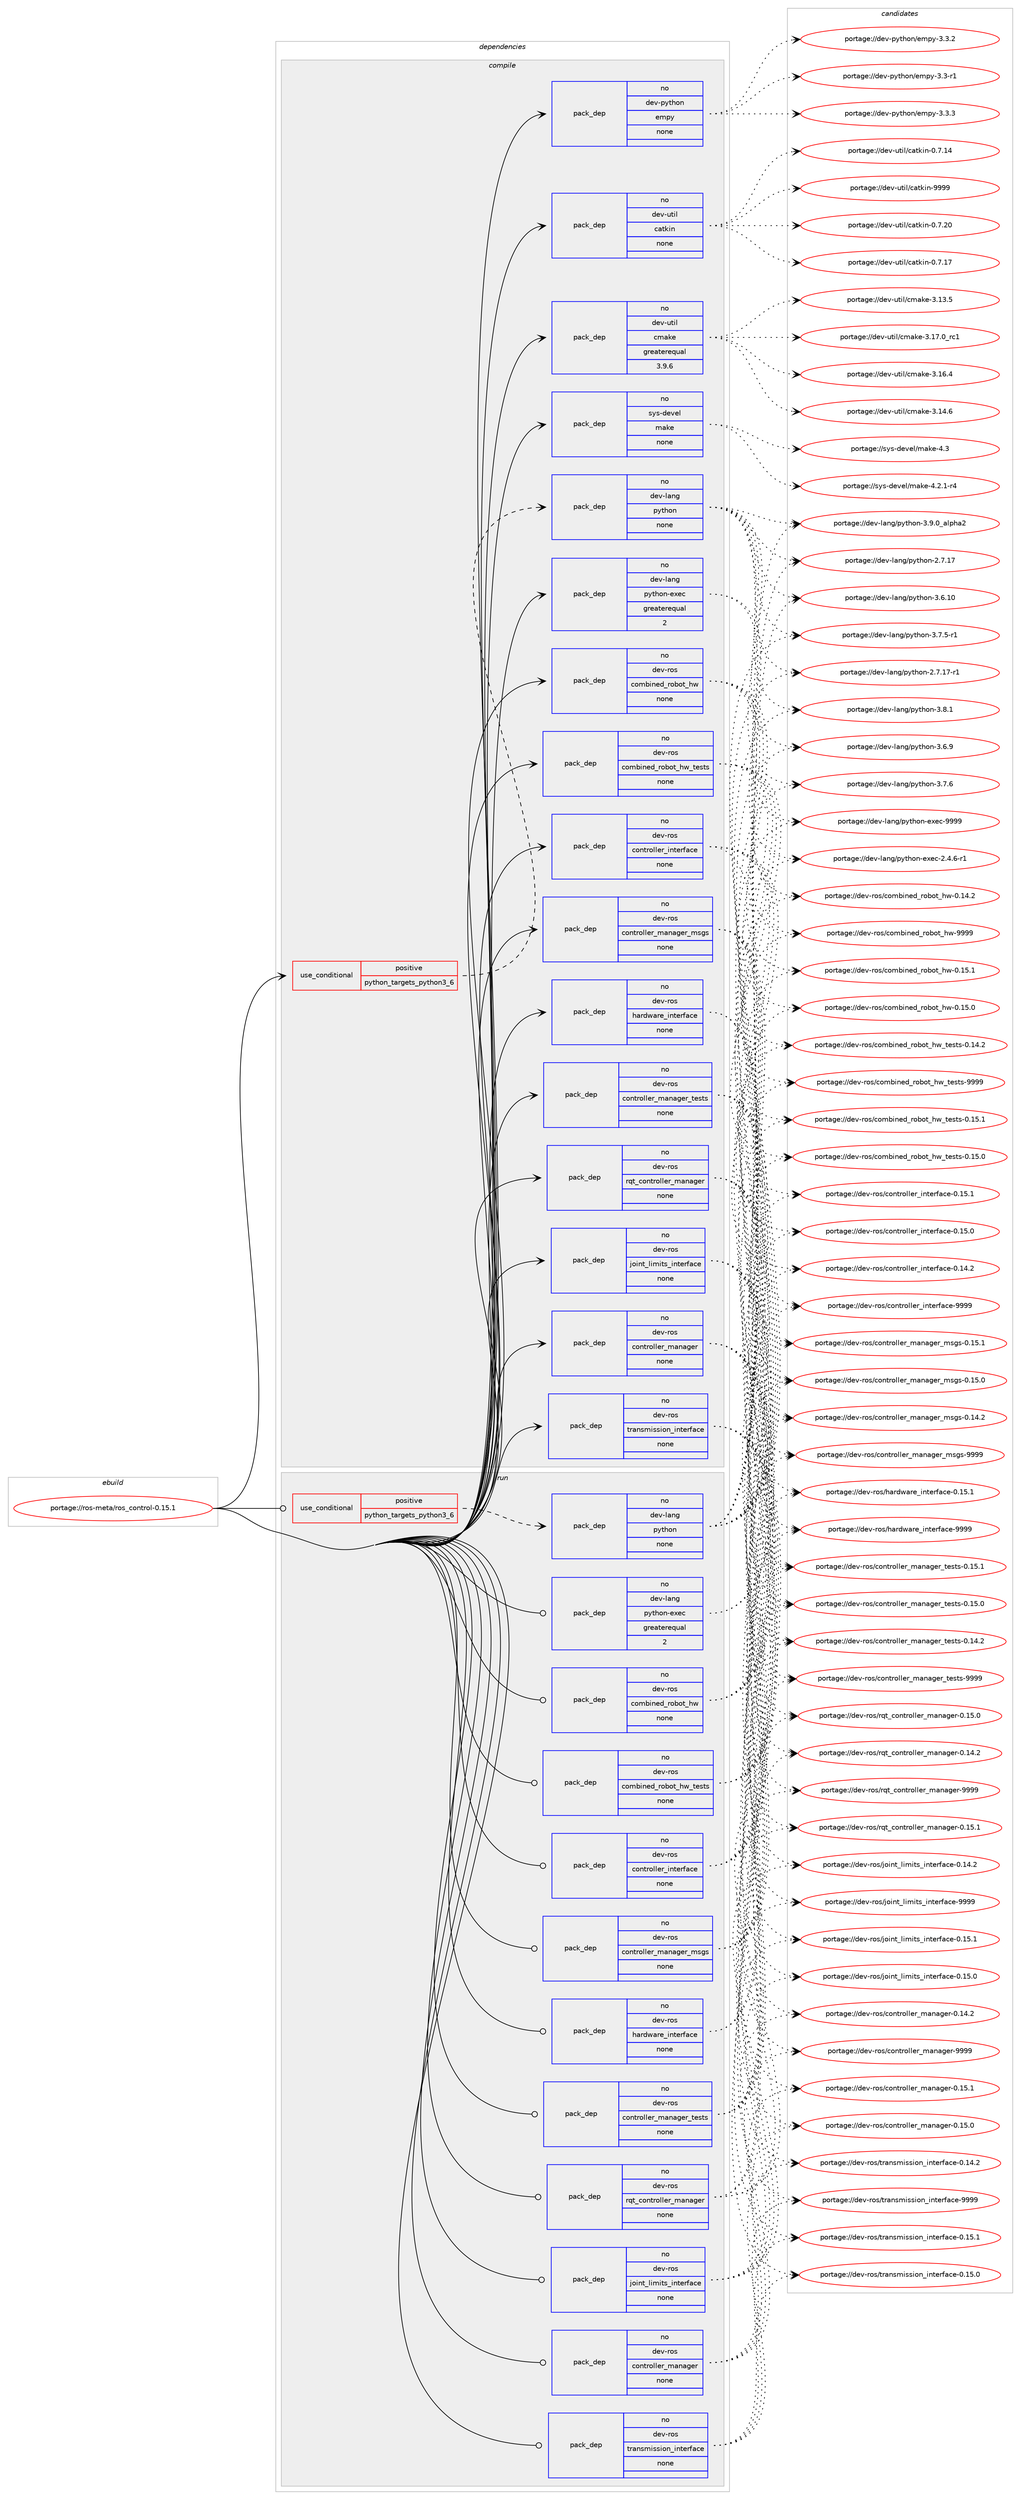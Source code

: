 digraph prolog {

# *************
# Graph options
# *************

newrank=true;
concentrate=true;
compound=true;
graph [rankdir=LR,fontname=Helvetica,fontsize=10,ranksep=1.5];#, ranksep=2.5, nodesep=0.2];
edge  [arrowhead=vee];
node  [fontname=Helvetica,fontsize=10];

# **********
# The ebuild
# **********

subgraph cluster_leftcol {
color=gray;
rank=same;
label=<<i>ebuild</i>>;
id [label="portage://ros-meta/ros_control-0.15.1", color=red, width=4, href="../ros-meta/ros_control-0.15.1.svg"];
}

# ****************
# The dependencies
# ****************

subgraph cluster_midcol {
color=gray;
label=<<i>dependencies</i>>;
subgraph cluster_compile {
fillcolor="#eeeeee";
style=filled;
label=<<i>compile</i>>;
subgraph cond12962 {
dependency63948 [label=<<TABLE BORDER="0" CELLBORDER="1" CELLSPACING="0" CELLPADDING="4"><TR><TD ROWSPAN="3" CELLPADDING="10">use_conditional</TD></TR><TR><TD>positive</TD></TR><TR><TD>python_targets_python3_6</TD></TR></TABLE>>, shape=none, color=red];
subgraph pack49647 {
dependency63949 [label=<<TABLE BORDER="0" CELLBORDER="1" CELLSPACING="0" CELLPADDING="4" WIDTH="220"><TR><TD ROWSPAN="6" CELLPADDING="30">pack_dep</TD></TR><TR><TD WIDTH="110">no</TD></TR><TR><TD>dev-lang</TD></TR><TR><TD>python</TD></TR><TR><TD>none</TD></TR><TR><TD></TD></TR></TABLE>>, shape=none, color=blue];
}
dependency63948:e -> dependency63949:w [weight=20,style="dashed",arrowhead="vee"];
}
id:e -> dependency63948:w [weight=20,style="solid",arrowhead="vee"];
subgraph pack49648 {
dependency63950 [label=<<TABLE BORDER="0" CELLBORDER="1" CELLSPACING="0" CELLPADDING="4" WIDTH="220"><TR><TD ROWSPAN="6" CELLPADDING="30">pack_dep</TD></TR><TR><TD WIDTH="110">no</TD></TR><TR><TD>dev-lang</TD></TR><TR><TD>python-exec</TD></TR><TR><TD>greaterequal</TD></TR><TR><TD>2</TD></TR></TABLE>>, shape=none, color=blue];
}
id:e -> dependency63950:w [weight=20,style="solid",arrowhead="vee"];
subgraph pack49649 {
dependency63951 [label=<<TABLE BORDER="0" CELLBORDER="1" CELLSPACING="0" CELLPADDING="4" WIDTH="220"><TR><TD ROWSPAN="6" CELLPADDING="30">pack_dep</TD></TR><TR><TD WIDTH="110">no</TD></TR><TR><TD>dev-python</TD></TR><TR><TD>empy</TD></TR><TR><TD>none</TD></TR><TR><TD></TD></TR></TABLE>>, shape=none, color=blue];
}
id:e -> dependency63951:w [weight=20,style="solid",arrowhead="vee"];
subgraph pack49650 {
dependency63952 [label=<<TABLE BORDER="0" CELLBORDER="1" CELLSPACING="0" CELLPADDING="4" WIDTH="220"><TR><TD ROWSPAN="6" CELLPADDING="30">pack_dep</TD></TR><TR><TD WIDTH="110">no</TD></TR><TR><TD>dev-ros</TD></TR><TR><TD>combined_robot_hw</TD></TR><TR><TD>none</TD></TR><TR><TD></TD></TR></TABLE>>, shape=none, color=blue];
}
id:e -> dependency63952:w [weight=20,style="solid",arrowhead="vee"];
subgraph pack49651 {
dependency63953 [label=<<TABLE BORDER="0" CELLBORDER="1" CELLSPACING="0" CELLPADDING="4" WIDTH="220"><TR><TD ROWSPAN="6" CELLPADDING="30">pack_dep</TD></TR><TR><TD WIDTH="110">no</TD></TR><TR><TD>dev-ros</TD></TR><TR><TD>combined_robot_hw_tests</TD></TR><TR><TD>none</TD></TR><TR><TD></TD></TR></TABLE>>, shape=none, color=blue];
}
id:e -> dependency63953:w [weight=20,style="solid",arrowhead="vee"];
subgraph pack49652 {
dependency63954 [label=<<TABLE BORDER="0" CELLBORDER="1" CELLSPACING="0" CELLPADDING="4" WIDTH="220"><TR><TD ROWSPAN="6" CELLPADDING="30">pack_dep</TD></TR><TR><TD WIDTH="110">no</TD></TR><TR><TD>dev-ros</TD></TR><TR><TD>controller_interface</TD></TR><TR><TD>none</TD></TR><TR><TD></TD></TR></TABLE>>, shape=none, color=blue];
}
id:e -> dependency63954:w [weight=20,style="solid",arrowhead="vee"];
subgraph pack49653 {
dependency63955 [label=<<TABLE BORDER="0" CELLBORDER="1" CELLSPACING="0" CELLPADDING="4" WIDTH="220"><TR><TD ROWSPAN="6" CELLPADDING="30">pack_dep</TD></TR><TR><TD WIDTH="110">no</TD></TR><TR><TD>dev-ros</TD></TR><TR><TD>controller_manager</TD></TR><TR><TD>none</TD></TR><TR><TD></TD></TR></TABLE>>, shape=none, color=blue];
}
id:e -> dependency63955:w [weight=20,style="solid",arrowhead="vee"];
subgraph pack49654 {
dependency63956 [label=<<TABLE BORDER="0" CELLBORDER="1" CELLSPACING="0" CELLPADDING="4" WIDTH="220"><TR><TD ROWSPAN="6" CELLPADDING="30">pack_dep</TD></TR><TR><TD WIDTH="110">no</TD></TR><TR><TD>dev-ros</TD></TR><TR><TD>controller_manager_msgs</TD></TR><TR><TD>none</TD></TR><TR><TD></TD></TR></TABLE>>, shape=none, color=blue];
}
id:e -> dependency63956:w [weight=20,style="solid",arrowhead="vee"];
subgraph pack49655 {
dependency63957 [label=<<TABLE BORDER="0" CELLBORDER="1" CELLSPACING="0" CELLPADDING="4" WIDTH="220"><TR><TD ROWSPAN="6" CELLPADDING="30">pack_dep</TD></TR><TR><TD WIDTH="110">no</TD></TR><TR><TD>dev-ros</TD></TR><TR><TD>controller_manager_tests</TD></TR><TR><TD>none</TD></TR><TR><TD></TD></TR></TABLE>>, shape=none, color=blue];
}
id:e -> dependency63957:w [weight=20,style="solid",arrowhead="vee"];
subgraph pack49656 {
dependency63958 [label=<<TABLE BORDER="0" CELLBORDER="1" CELLSPACING="0" CELLPADDING="4" WIDTH="220"><TR><TD ROWSPAN="6" CELLPADDING="30">pack_dep</TD></TR><TR><TD WIDTH="110">no</TD></TR><TR><TD>dev-ros</TD></TR><TR><TD>hardware_interface</TD></TR><TR><TD>none</TD></TR><TR><TD></TD></TR></TABLE>>, shape=none, color=blue];
}
id:e -> dependency63958:w [weight=20,style="solid",arrowhead="vee"];
subgraph pack49657 {
dependency63959 [label=<<TABLE BORDER="0" CELLBORDER="1" CELLSPACING="0" CELLPADDING="4" WIDTH="220"><TR><TD ROWSPAN="6" CELLPADDING="30">pack_dep</TD></TR><TR><TD WIDTH="110">no</TD></TR><TR><TD>dev-ros</TD></TR><TR><TD>joint_limits_interface</TD></TR><TR><TD>none</TD></TR><TR><TD></TD></TR></TABLE>>, shape=none, color=blue];
}
id:e -> dependency63959:w [weight=20,style="solid",arrowhead="vee"];
subgraph pack49658 {
dependency63960 [label=<<TABLE BORDER="0" CELLBORDER="1" CELLSPACING="0" CELLPADDING="4" WIDTH="220"><TR><TD ROWSPAN="6" CELLPADDING="30">pack_dep</TD></TR><TR><TD WIDTH="110">no</TD></TR><TR><TD>dev-ros</TD></TR><TR><TD>rqt_controller_manager</TD></TR><TR><TD>none</TD></TR><TR><TD></TD></TR></TABLE>>, shape=none, color=blue];
}
id:e -> dependency63960:w [weight=20,style="solid",arrowhead="vee"];
subgraph pack49659 {
dependency63961 [label=<<TABLE BORDER="0" CELLBORDER="1" CELLSPACING="0" CELLPADDING="4" WIDTH="220"><TR><TD ROWSPAN="6" CELLPADDING="30">pack_dep</TD></TR><TR><TD WIDTH="110">no</TD></TR><TR><TD>dev-ros</TD></TR><TR><TD>transmission_interface</TD></TR><TR><TD>none</TD></TR><TR><TD></TD></TR></TABLE>>, shape=none, color=blue];
}
id:e -> dependency63961:w [weight=20,style="solid",arrowhead="vee"];
subgraph pack49660 {
dependency63962 [label=<<TABLE BORDER="0" CELLBORDER="1" CELLSPACING="0" CELLPADDING="4" WIDTH="220"><TR><TD ROWSPAN="6" CELLPADDING="30">pack_dep</TD></TR><TR><TD WIDTH="110">no</TD></TR><TR><TD>dev-util</TD></TR><TR><TD>catkin</TD></TR><TR><TD>none</TD></TR><TR><TD></TD></TR></TABLE>>, shape=none, color=blue];
}
id:e -> dependency63962:w [weight=20,style="solid",arrowhead="vee"];
subgraph pack49661 {
dependency63963 [label=<<TABLE BORDER="0" CELLBORDER="1" CELLSPACING="0" CELLPADDING="4" WIDTH="220"><TR><TD ROWSPAN="6" CELLPADDING="30">pack_dep</TD></TR><TR><TD WIDTH="110">no</TD></TR><TR><TD>dev-util</TD></TR><TR><TD>cmake</TD></TR><TR><TD>greaterequal</TD></TR><TR><TD>3.9.6</TD></TR></TABLE>>, shape=none, color=blue];
}
id:e -> dependency63963:w [weight=20,style="solid",arrowhead="vee"];
subgraph pack49662 {
dependency63964 [label=<<TABLE BORDER="0" CELLBORDER="1" CELLSPACING="0" CELLPADDING="4" WIDTH="220"><TR><TD ROWSPAN="6" CELLPADDING="30">pack_dep</TD></TR><TR><TD WIDTH="110">no</TD></TR><TR><TD>sys-devel</TD></TR><TR><TD>make</TD></TR><TR><TD>none</TD></TR><TR><TD></TD></TR></TABLE>>, shape=none, color=blue];
}
id:e -> dependency63964:w [weight=20,style="solid",arrowhead="vee"];
}
subgraph cluster_compileandrun {
fillcolor="#eeeeee";
style=filled;
label=<<i>compile and run</i>>;
}
subgraph cluster_run {
fillcolor="#eeeeee";
style=filled;
label=<<i>run</i>>;
subgraph cond12963 {
dependency63965 [label=<<TABLE BORDER="0" CELLBORDER="1" CELLSPACING="0" CELLPADDING="4"><TR><TD ROWSPAN="3" CELLPADDING="10">use_conditional</TD></TR><TR><TD>positive</TD></TR><TR><TD>python_targets_python3_6</TD></TR></TABLE>>, shape=none, color=red];
subgraph pack49663 {
dependency63966 [label=<<TABLE BORDER="0" CELLBORDER="1" CELLSPACING="0" CELLPADDING="4" WIDTH="220"><TR><TD ROWSPAN="6" CELLPADDING="30">pack_dep</TD></TR><TR><TD WIDTH="110">no</TD></TR><TR><TD>dev-lang</TD></TR><TR><TD>python</TD></TR><TR><TD>none</TD></TR><TR><TD></TD></TR></TABLE>>, shape=none, color=blue];
}
dependency63965:e -> dependency63966:w [weight=20,style="dashed",arrowhead="vee"];
}
id:e -> dependency63965:w [weight=20,style="solid",arrowhead="odot"];
subgraph pack49664 {
dependency63967 [label=<<TABLE BORDER="0" CELLBORDER="1" CELLSPACING="0" CELLPADDING="4" WIDTH="220"><TR><TD ROWSPAN="6" CELLPADDING="30">pack_dep</TD></TR><TR><TD WIDTH="110">no</TD></TR><TR><TD>dev-lang</TD></TR><TR><TD>python-exec</TD></TR><TR><TD>greaterequal</TD></TR><TR><TD>2</TD></TR></TABLE>>, shape=none, color=blue];
}
id:e -> dependency63967:w [weight=20,style="solid",arrowhead="odot"];
subgraph pack49665 {
dependency63968 [label=<<TABLE BORDER="0" CELLBORDER="1" CELLSPACING="0" CELLPADDING="4" WIDTH="220"><TR><TD ROWSPAN="6" CELLPADDING="30">pack_dep</TD></TR><TR><TD WIDTH="110">no</TD></TR><TR><TD>dev-ros</TD></TR><TR><TD>combined_robot_hw</TD></TR><TR><TD>none</TD></TR><TR><TD></TD></TR></TABLE>>, shape=none, color=blue];
}
id:e -> dependency63968:w [weight=20,style="solid",arrowhead="odot"];
subgraph pack49666 {
dependency63969 [label=<<TABLE BORDER="0" CELLBORDER="1" CELLSPACING="0" CELLPADDING="4" WIDTH="220"><TR><TD ROWSPAN="6" CELLPADDING="30">pack_dep</TD></TR><TR><TD WIDTH="110">no</TD></TR><TR><TD>dev-ros</TD></TR><TR><TD>combined_robot_hw_tests</TD></TR><TR><TD>none</TD></TR><TR><TD></TD></TR></TABLE>>, shape=none, color=blue];
}
id:e -> dependency63969:w [weight=20,style="solid",arrowhead="odot"];
subgraph pack49667 {
dependency63970 [label=<<TABLE BORDER="0" CELLBORDER="1" CELLSPACING="0" CELLPADDING="4" WIDTH="220"><TR><TD ROWSPAN="6" CELLPADDING="30">pack_dep</TD></TR><TR><TD WIDTH="110">no</TD></TR><TR><TD>dev-ros</TD></TR><TR><TD>controller_interface</TD></TR><TR><TD>none</TD></TR><TR><TD></TD></TR></TABLE>>, shape=none, color=blue];
}
id:e -> dependency63970:w [weight=20,style="solid",arrowhead="odot"];
subgraph pack49668 {
dependency63971 [label=<<TABLE BORDER="0" CELLBORDER="1" CELLSPACING="0" CELLPADDING="4" WIDTH="220"><TR><TD ROWSPAN="6" CELLPADDING="30">pack_dep</TD></TR><TR><TD WIDTH="110">no</TD></TR><TR><TD>dev-ros</TD></TR><TR><TD>controller_manager</TD></TR><TR><TD>none</TD></TR><TR><TD></TD></TR></TABLE>>, shape=none, color=blue];
}
id:e -> dependency63971:w [weight=20,style="solid",arrowhead="odot"];
subgraph pack49669 {
dependency63972 [label=<<TABLE BORDER="0" CELLBORDER="1" CELLSPACING="0" CELLPADDING="4" WIDTH="220"><TR><TD ROWSPAN="6" CELLPADDING="30">pack_dep</TD></TR><TR><TD WIDTH="110">no</TD></TR><TR><TD>dev-ros</TD></TR><TR><TD>controller_manager_msgs</TD></TR><TR><TD>none</TD></TR><TR><TD></TD></TR></TABLE>>, shape=none, color=blue];
}
id:e -> dependency63972:w [weight=20,style="solid",arrowhead="odot"];
subgraph pack49670 {
dependency63973 [label=<<TABLE BORDER="0" CELLBORDER="1" CELLSPACING="0" CELLPADDING="4" WIDTH="220"><TR><TD ROWSPAN="6" CELLPADDING="30">pack_dep</TD></TR><TR><TD WIDTH="110">no</TD></TR><TR><TD>dev-ros</TD></TR><TR><TD>controller_manager_tests</TD></TR><TR><TD>none</TD></TR><TR><TD></TD></TR></TABLE>>, shape=none, color=blue];
}
id:e -> dependency63973:w [weight=20,style="solid",arrowhead="odot"];
subgraph pack49671 {
dependency63974 [label=<<TABLE BORDER="0" CELLBORDER="1" CELLSPACING="0" CELLPADDING="4" WIDTH="220"><TR><TD ROWSPAN="6" CELLPADDING="30">pack_dep</TD></TR><TR><TD WIDTH="110">no</TD></TR><TR><TD>dev-ros</TD></TR><TR><TD>hardware_interface</TD></TR><TR><TD>none</TD></TR><TR><TD></TD></TR></TABLE>>, shape=none, color=blue];
}
id:e -> dependency63974:w [weight=20,style="solid",arrowhead="odot"];
subgraph pack49672 {
dependency63975 [label=<<TABLE BORDER="0" CELLBORDER="1" CELLSPACING="0" CELLPADDING="4" WIDTH="220"><TR><TD ROWSPAN="6" CELLPADDING="30">pack_dep</TD></TR><TR><TD WIDTH="110">no</TD></TR><TR><TD>dev-ros</TD></TR><TR><TD>joint_limits_interface</TD></TR><TR><TD>none</TD></TR><TR><TD></TD></TR></TABLE>>, shape=none, color=blue];
}
id:e -> dependency63975:w [weight=20,style="solid",arrowhead="odot"];
subgraph pack49673 {
dependency63976 [label=<<TABLE BORDER="0" CELLBORDER="1" CELLSPACING="0" CELLPADDING="4" WIDTH="220"><TR><TD ROWSPAN="6" CELLPADDING="30">pack_dep</TD></TR><TR><TD WIDTH="110">no</TD></TR><TR><TD>dev-ros</TD></TR><TR><TD>rqt_controller_manager</TD></TR><TR><TD>none</TD></TR><TR><TD></TD></TR></TABLE>>, shape=none, color=blue];
}
id:e -> dependency63976:w [weight=20,style="solid",arrowhead="odot"];
subgraph pack49674 {
dependency63977 [label=<<TABLE BORDER="0" CELLBORDER="1" CELLSPACING="0" CELLPADDING="4" WIDTH="220"><TR><TD ROWSPAN="6" CELLPADDING="30">pack_dep</TD></TR><TR><TD WIDTH="110">no</TD></TR><TR><TD>dev-ros</TD></TR><TR><TD>transmission_interface</TD></TR><TR><TD>none</TD></TR><TR><TD></TD></TR></TABLE>>, shape=none, color=blue];
}
id:e -> dependency63977:w [weight=20,style="solid",arrowhead="odot"];
}
}

# **************
# The candidates
# **************

subgraph cluster_choices {
rank=same;
color=gray;
label=<<i>candidates</i>>;

subgraph choice49647 {
color=black;
nodesep=1;
choice10010111845108971101034711212111610411111045514657464895971081121049750 [label="portage://dev-lang/python-3.9.0_alpha2", color=red, width=4,href="../dev-lang/python-3.9.0_alpha2.svg"];
choice100101118451089711010347112121116104111110455146564649 [label="portage://dev-lang/python-3.8.1", color=red, width=4,href="../dev-lang/python-3.8.1.svg"];
choice100101118451089711010347112121116104111110455146554654 [label="portage://dev-lang/python-3.7.6", color=red, width=4,href="../dev-lang/python-3.7.6.svg"];
choice1001011184510897110103471121211161041111104551465546534511449 [label="portage://dev-lang/python-3.7.5-r1", color=red, width=4,href="../dev-lang/python-3.7.5-r1.svg"];
choice100101118451089711010347112121116104111110455146544657 [label="portage://dev-lang/python-3.6.9", color=red, width=4,href="../dev-lang/python-3.6.9.svg"];
choice10010111845108971101034711212111610411111045514654464948 [label="portage://dev-lang/python-3.6.10", color=red, width=4,href="../dev-lang/python-3.6.10.svg"];
choice100101118451089711010347112121116104111110455046554649554511449 [label="portage://dev-lang/python-2.7.17-r1", color=red, width=4,href="../dev-lang/python-2.7.17-r1.svg"];
choice10010111845108971101034711212111610411111045504655464955 [label="portage://dev-lang/python-2.7.17", color=red, width=4,href="../dev-lang/python-2.7.17.svg"];
dependency63949:e -> choice10010111845108971101034711212111610411111045514657464895971081121049750:w [style=dotted,weight="100"];
dependency63949:e -> choice100101118451089711010347112121116104111110455146564649:w [style=dotted,weight="100"];
dependency63949:e -> choice100101118451089711010347112121116104111110455146554654:w [style=dotted,weight="100"];
dependency63949:e -> choice1001011184510897110103471121211161041111104551465546534511449:w [style=dotted,weight="100"];
dependency63949:e -> choice100101118451089711010347112121116104111110455146544657:w [style=dotted,weight="100"];
dependency63949:e -> choice10010111845108971101034711212111610411111045514654464948:w [style=dotted,weight="100"];
dependency63949:e -> choice100101118451089711010347112121116104111110455046554649554511449:w [style=dotted,weight="100"];
dependency63949:e -> choice10010111845108971101034711212111610411111045504655464955:w [style=dotted,weight="100"];
}
subgraph choice49648 {
color=black;
nodesep=1;
choice10010111845108971101034711212111610411111045101120101994557575757 [label="portage://dev-lang/python-exec-9999", color=red, width=4,href="../dev-lang/python-exec-9999.svg"];
choice10010111845108971101034711212111610411111045101120101994550465246544511449 [label="portage://dev-lang/python-exec-2.4.6-r1", color=red, width=4,href="../dev-lang/python-exec-2.4.6-r1.svg"];
dependency63950:e -> choice10010111845108971101034711212111610411111045101120101994557575757:w [style=dotted,weight="100"];
dependency63950:e -> choice10010111845108971101034711212111610411111045101120101994550465246544511449:w [style=dotted,weight="100"];
}
subgraph choice49649 {
color=black;
nodesep=1;
choice1001011184511212111610411111047101109112121455146514651 [label="portage://dev-python/empy-3.3.3", color=red, width=4,href="../dev-python/empy-3.3.3.svg"];
choice1001011184511212111610411111047101109112121455146514650 [label="portage://dev-python/empy-3.3.2", color=red, width=4,href="../dev-python/empy-3.3.2.svg"];
choice1001011184511212111610411111047101109112121455146514511449 [label="portage://dev-python/empy-3.3-r1", color=red, width=4,href="../dev-python/empy-3.3-r1.svg"];
dependency63951:e -> choice1001011184511212111610411111047101109112121455146514651:w [style=dotted,weight="100"];
dependency63951:e -> choice1001011184511212111610411111047101109112121455146514650:w [style=dotted,weight="100"];
dependency63951:e -> choice1001011184511212111610411111047101109112121455146514511449:w [style=dotted,weight="100"];
}
subgraph choice49650 {
color=black;
nodesep=1;
choice100101118451141111154799111109981051101011009511411198111116951041194557575757 [label="portage://dev-ros/combined_robot_hw-9999", color=red, width=4,href="../dev-ros/combined_robot_hw-9999.svg"];
choice1001011184511411111547991111099810511010110095114111981111169510411945484649534649 [label="portage://dev-ros/combined_robot_hw-0.15.1", color=red, width=4,href="../dev-ros/combined_robot_hw-0.15.1.svg"];
choice1001011184511411111547991111099810511010110095114111981111169510411945484649534648 [label="portage://dev-ros/combined_robot_hw-0.15.0", color=red, width=4,href="../dev-ros/combined_robot_hw-0.15.0.svg"];
choice1001011184511411111547991111099810511010110095114111981111169510411945484649524650 [label="portage://dev-ros/combined_robot_hw-0.14.2", color=red, width=4,href="../dev-ros/combined_robot_hw-0.14.2.svg"];
dependency63952:e -> choice100101118451141111154799111109981051101011009511411198111116951041194557575757:w [style=dotted,weight="100"];
dependency63952:e -> choice1001011184511411111547991111099810511010110095114111981111169510411945484649534649:w [style=dotted,weight="100"];
dependency63952:e -> choice1001011184511411111547991111099810511010110095114111981111169510411945484649534648:w [style=dotted,weight="100"];
dependency63952:e -> choice1001011184511411111547991111099810511010110095114111981111169510411945484649524650:w [style=dotted,weight="100"];
}
subgraph choice49651 {
color=black;
nodesep=1;
choice10010111845114111115479911110998105110101100951141119811111695104119951161011151161154557575757 [label="portage://dev-ros/combined_robot_hw_tests-9999", color=red, width=4,href="../dev-ros/combined_robot_hw_tests-9999.svg"];
choice100101118451141111154799111109981051101011009511411198111116951041199511610111511611545484649534649 [label="portage://dev-ros/combined_robot_hw_tests-0.15.1", color=red, width=4,href="../dev-ros/combined_robot_hw_tests-0.15.1.svg"];
choice100101118451141111154799111109981051101011009511411198111116951041199511610111511611545484649534648 [label="portage://dev-ros/combined_robot_hw_tests-0.15.0", color=red, width=4,href="../dev-ros/combined_robot_hw_tests-0.15.0.svg"];
choice100101118451141111154799111109981051101011009511411198111116951041199511610111511611545484649524650 [label="portage://dev-ros/combined_robot_hw_tests-0.14.2", color=red, width=4,href="../dev-ros/combined_robot_hw_tests-0.14.2.svg"];
dependency63953:e -> choice10010111845114111115479911110998105110101100951141119811111695104119951161011151161154557575757:w [style=dotted,weight="100"];
dependency63953:e -> choice100101118451141111154799111109981051101011009511411198111116951041199511610111511611545484649534649:w [style=dotted,weight="100"];
dependency63953:e -> choice100101118451141111154799111109981051101011009511411198111116951041199511610111511611545484649534648:w [style=dotted,weight="100"];
dependency63953:e -> choice100101118451141111154799111109981051101011009511411198111116951041199511610111511611545484649524650:w [style=dotted,weight="100"];
}
subgraph choice49652 {
color=black;
nodesep=1;
choice1001011184511411111547991111101161141111081081011149510511011610111410297991014557575757 [label="portage://dev-ros/controller_interface-9999", color=red, width=4,href="../dev-ros/controller_interface-9999.svg"];
choice10010111845114111115479911111011611411110810810111495105110116101114102979910145484649534649 [label="portage://dev-ros/controller_interface-0.15.1", color=red, width=4,href="../dev-ros/controller_interface-0.15.1.svg"];
choice10010111845114111115479911111011611411110810810111495105110116101114102979910145484649534648 [label="portage://dev-ros/controller_interface-0.15.0", color=red, width=4,href="../dev-ros/controller_interface-0.15.0.svg"];
choice10010111845114111115479911111011611411110810810111495105110116101114102979910145484649524650 [label="portage://dev-ros/controller_interface-0.14.2", color=red, width=4,href="../dev-ros/controller_interface-0.14.2.svg"];
dependency63954:e -> choice1001011184511411111547991111101161141111081081011149510511011610111410297991014557575757:w [style=dotted,weight="100"];
dependency63954:e -> choice10010111845114111115479911111011611411110810810111495105110116101114102979910145484649534649:w [style=dotted,weight="100"];
dependency63954:e -> choice10010111845114111115479911111011611411110810810111495105110116101114102979910145484649534648:w [style=dotted,weight="100"];
dependency63954:e -> choice10010111845114111115479911111011611411110810810111495105110116101114102979910145484649524650:w [style=dotted,weight="100"];
}
subgraph choice49653 {
color=black;
nodesep=1;
choice1001011184511411111547991111101161141111081081011149510997110971031011144557575757 [label="portage://dev-ros/controller_manager-9999", color=red, width=4,href="../dev-ros/controller_manager-9999.svg"];
choice10010111845114111115479911111011611411110810810111495109971109710310111445484649534649 [label="portage://dev-ros/controller_manager-0.15.1", color=red, width=4,href="../dev-ros/controller_manager-0.15.1.svg"];
choice10010111845114111115479911111011611411110810810111495109971109710310111445484649534648 [label="portage://dev-ros/controller_manager-0.15.0", color=red, width=4,href="../dev-ros/controller_manager-0.15.0.svg"];
choice10010111845114111115479911111011611411110810810111495109971109710310111445484649524650 [label="portage://dev-ros/controller_manager-0.14.2", color=red, width=4,href="../dev-ros/controller_manager-0.14.2.svg"];
dependency63955:e -> choice1001011184511411111547991111101161141111081081011149510997110971031011144557575757:w [style=dotted,weight="100"];
dependency63955:e -> choice10010111845114111115479911111011611411110810810111495109971109710310111445484649534649:w [style=dotted,weight="100"];
dependency63955:e -> choice10010111845114111115479911111011611411110810810111495109971109710310111445484649534648:w [style=dotted,weight="100"];
dependency63955:e -> choice10010111845114111115479911111011611411110810810111495109971109710310111445484649524650:w [style=dotted,weight="100"];
}
subgraph choice49654 {
color=black;
nodesep=1;
choice100101118451141111154799111110116114111108108101114951099711097103101114951091151031154557575757 [label="portage://dev-ros/controller_manager_msgs-9999", color=red, width=4,href="../dev-ros/controller_manager_msgs-9999.svg"];
choice1001011184511411111547991111101161141111081081011149510997110971031011149510911510311545484649534649 [label="portage://dev-ros/controller_manager_msgs-0.15.1", color=red, width=4,href="../dev-ros/controller_manager_msgs-0.15.1.svg"];
choice1001011184511411111547991111101161141111081081011149510997110971031011149510911510311545484649534648 [label="portage://dev-ros/controller_manager_msgs-0.15.0", color=red, width=4,href="../dev-ros/controller_manager_msgs-0.15.0.svg"];
choice1001011184511411111547991111101161141111081081011149510997110971031011149510911510311545484649524650 [label="portage://dev-ros/controller_manager_msgs-0.14.2", color=red, width=4,href="../dev-ros/controller_manager_msgs-0.14.2.svg"];
dependency63956:e -> choice100101118451141111154799111110116114111108108101114951099711097103101114951091151031154557575757:w [style=dotted,weight="100"];
dependency63956:e -> choice1001011184511411111547991111101161141111081081011149510997110971031011149510911510311545484649534649:w [style=dotted,weight="100"];
dependency63956:e -> choice1001011184511411111547991111101161141111081081011149510997110971031011149510911510311545484649534648:w [style=dotted,weight="100"];
dependency63956:e -> choice1001011184511411111547991111101161141111081081011149510997110971031011149510911510311545484649524650:w [style=dotted,weight="100"];
}
subgraph choice49655 {
color=black;
nodesep=1;
choice100101118451141111154799111110116114111108108101114951099711097103101114951161011151161154557575757 [label="portage://dev-ros/controller_manager_tests-9999", color=red, width=4,href="../dev-ros/controller_manager_tests-9999.svg"];
choice1001011184511411111547991111101161141111081081011149510997110971031011149511610111511611545484649534649 [label="portage://dev-ros/controller_manager_tests-0.15.1", color=red, width=4,href="../dev-ros/controller_manager_tests-0.15.1.svg"];
choice1001011184511411111547991111101161141111081081011149510997110971031011149511610111511611545484649534648 [label="portage://dev-ros/controller_manager_tests-0.15.0", color=red, width=4,href="../dev-ros/controller_manager_tests-0.15.0.svg"];
choice1001011184511411111547991111101161141111081081011149510997110971031011149511610111511611545484649524650 [label="portage://dev-ros/controller_manager_tests-0.14.2", color=red, width=4,href="../dev-ros/controller_manager_tests-0.14.2.svg"];
dependency63957:e -> choice100101118451141111154799111110116114111108108101114951099711097103101114951161011151161154557575757:w [style=dotted,weight="100"];
dependency63957:e -> choice1001011184511411111547991111101161141111081081011149510997110971031011149511610111511611545484649534649:w [style=dotted,weight="100"];
dependency63957:e -> choice1001011184511411111547991111101161141111081081011149510997110971031011149511610111511611545484649534648:w [style=dotted,weight="100"];
dependency63957:e -> choice1001011184511411111547991111101161141111081081011149510997110971031011149511610111511611545484649524650:w [style=dotted,weight="100"];
}
subgraph choice49656 {
color=black;
nodesep=1;
choice100101118451141111154710497114100119971141019510511011610111410297991014557575757 [label="portage://dev-ros/hardware_interface-9999", color=red, width=4,href="../dev-ros/hardware_interface-9999.svg"];
choice1001011184511411111547104971141001199711410195105110116101114102979910145484649534649 [label="portage://dev-ros/hardware_interface-0.15.1", color=red, width=4,href="../dev-ros/hardware_interface-0.15.1.svg"];
dependency63958:e -> choice100101118451141111154710497114100119971141019510511011610111410297991014557575757:w [style=dotted,weight="100"];
dependency63958:e -> choice1001011184511411111547104971141001199711410195105110116101114102979910145484649534649:w [style=dotted,weight="100"];
}
subgraph choice49657 {
color=black;
nodesep=1;
choice1001011184511411111547106111105110116951081051091051161159510511011610111410297991014557575757 [label="portage://dev-ros/joint_limits_interface-9999", color=red, width=4,href="../dev-ros/joint_limits_interface-9999.svg"];
choice10010111845114111115471061111051101169510810510910511611595105110116101114102979910145484649534649 [label="portage://dev-ros/joint_limits_interface-0.15.1", color=red, width=4,href="../dev-ros/joint_limits_interface-0.15.1.svg"];
choice10010111845114111115471061111051101169510810510910511611595105110116101114102979910145484649534648 [label="portage://dev-ros/joint_limits_interface-0.15.0", color=red, width=4,href="../dev-ros/joint_limits_interface-0.15.0.svg"];
choice10010111845114111115471061111051101169510810510910511611595105110116101114102979910145484649524650 [label="portage://dev-ros/joint_limits_interface-0.14.2", color=red, width=4,href="../dev-ros/joint_limits_interface-0.14.2.svg"];
dependency63959:e -> choice1001011184511411111547106111105110116951081051091051161159510511011610111410297991014557575757:w [style=dotted,weight="100"];
dependency63959:e -> choice10010111845114111115471061111051101169510810510910511611595105110116101114102979910145484649534649:w [style=dotted,weight="100"];
dependency63959:e -> choice10010111845114111115471061111051101169510810510910511611595105110116101114102979910145484649534648:w [style=dotted,weight="100"];
dependency63959:e -> choice10010111845114111115471061111051101169510810510910511611595105110116101114102979910145484649524650:w [style=dotted,weight="100"];
}
subgraph choice49658 {
color=black;
nodesep=1;
choice100101118451141111154711411311695991111101161141111081081011149510997110971031011144557575757 [label="portage://dev-ros/rqt_controller_manager-9999", color=red, width=4,href="../dev-ros/rqt_controller_manager-9999.svg"];
choice1001011184511411111547114113116959911111011611411110810810111495109971109710310111445484649534649 [label="portage://dev-ros/rqt_controller_manager-0.15.1", color=red, width=4,href="../dev-ros/rqt_controller_manager-0.15.1.svg"];
choice1001011184511411111547114113116959911111011611411110810810111495109971109710310111445484649534648 [label="portage://dev-ros/rqt_controller_manager-0.15.0", color=red, width=4,href="../dev-ros/rqt_controller_manager-0.15.0.svg"];
choice1001011184511411111547114113116959911111011611411110810810111495109971109710310111445484649524650 [label="portage://dev-ros/rqt_controller_manager-0.14.2", color=red, width=4,href="../dev-ros/rqt_controller_manager-0.14.2.svg"];
dependency63960:e -> choice100101118451141111154711411311695991111101161141111081081011149510997110971031011144557575757:w [style=dotted,weight="100"];
dependency63960:e -> choice1001011184511411111547114113116959911111011611411110810810111495109971109710310111445484649534649:w [style=dotted,weight="100"];
dependency63960:e -> choice1001011184511411111547114113116959911111011611411110810810111495109971109710310111445484649534648:w [style=dotted,weight="100"];
dependency63960:e -> choice1001011184511411111547114113116959911111011611411110810810111495109971109710310111445484649524650:w [style=dotted,weight="100"];
}
subgraph choice49659 {
color=black;
nodesep=1;
choice1001011184511411111547116114971101151091051151151051111109510511011610111410297991014557575757 [label="portage://dev-ros/transmission_interface-9999", color=red, width=4,href="../dev-ros/transmission_interface-9999.svg"];
choice10010111845114111115471161149711011510910511511510511111095105110116101114102979910145484649534649 [label="portage://dev-ros/transmission_interface-0.15.1", color=red, width=4,href="../dev-ros/transmission_interface-0.15.1.svg"];
choice10010111845114111115471161149711011510910511511510511111095105110116101114102979910145484649534648 [label="portage://dev-ros/transmission_interface-0.15.0", color=red, width=4,href="../dev-ros/transmission_interface-0.15.0.svg"];
choice10010111845114111115471161149711011510910511511510511111095105110116101114102979910145484649524650 [label="portage://dev-ros/transmission_interface-0.14.2", color=red, width=4,href="../dev-ros/transmission_interface-0.14.2.svg"];
dependency63961:e -> choice1001011184511411111547116114971101151091051151151051111109510511011610111410297991014557575757:w [style=dotted,weight="100"];
dependency63961:e -> choice10010111845114111115471161149711011510910511511510511111095105110116101114102979910145484649534649:w [style=dotted,weight="100"];
dependency63961:e -> choice10010111845114111115471161149711011510910511511510511111095105110116101114102979910145484649534648:w [style=dotted,weight="100"];
dependency63961:e -> choice10010111845114111115471161149711011510910511511510511111095105110116101114102979910145484649524650:w [style=dotted,weight="100"];
}
subgraph choice49660 {
color=black;
nodesep=1;
choice100101118451171161051084799971161071051104557575757 [label="portage://dev-util/catkin-9999", color=red, width=4,href="../dev-util/catkin-9999.svg"];
choice1001011184511711610510847999711610710511045484655465048 [label="portage://dev-util/catkin-0.7.20", color=red, width=4,href="../dev-util/catkin-0.7.20.svg"];
choice1001011184511711610510847999711610710511045484655464955 [label="portage://dev-util/catkin-0.7.17", color=red, width=4,href="../dev-util/catkin-0.7.17.svg"];
choice1001011184511711610510847999711610710511045484655464952 [label="portage://dev-util/catkin-0.7.14", color=red, width=4,href="../dev-util/catkin-0.7.14.svg"];
dependency63962:e -> choice100101118451171161051084799971161071051104557575757:w [style=dotted,weight="100"];
dependency63962:e -> choice1001011184511711610510847999711610710511045484655465048:w [style=dotted,weight="100"];
dependency63962:e -> choice1001011184511711610510847999711610710511045484655464955:w [style=dotted,weight="100"];
dependency63962:e -> choice1001011184511711610510847999711610710511045484655464952:w [style=dotted,weight="100"];
}
subgraph choice49661 {
color=black;
nodesep=1;
choice1001011184511711610510847991099710710145514649554648951149949 [label="portage://dev-util/cmake-3.17.0_rc1", color=red, width=4,href="../dev-util/cmake-3.17.0_rc1.svg"];
choice1001011184511711610510847991099710710145514649544652 [label="portage://dev-util/cmake-3.16.4", color=red, width=4,href="../dev-util/cmake-3.16.4.svg"];
choice1001011184511711610510847991099710710145514649524654 [label="portage://dev-util/cmake-3.14.6", color=red, width=4,href="../dev-util/cmake-3.14.6.svg"];
choice1001011184511711610510847991099710710145514649514653 [label="portage://dev-util/cmake-3.13.5", color=red, width=4,href="../dev-util/cmake-3.13.5.svg"];
dependency63963:e -> choice1001011184511711610510847991099710710145514649554648951149949:w [style=dotted,weight="100"];
dependency63963:e -> choice1001011184511711610510847991099710710145514649544652:w [style=dotted,weight="100"];
dependency63963:e -> choice1001011184511711610510847991099710710145514649524654:w [style=dotted,weight="100"];
dependency63963:e -> choice1001011184511711610510847991099710710145514649514653:w [style=dotted,weight="100"];
}
subgraph choice49662 {
color=black;
nodesep=1;
choice11512111545100101118101108471099710710145524651 [label="portage://sys-devel/make-4.3", color=red, width=4,href="../sys-devel/make-4.3.svg"];
choice1151211154510010111810110847109971071014552465046494511452 [label="portage://sys-devel/make-4.2.1-r4", color=red, width=4,href="../sys-devel/make-4.2.1-r4.svg"];
dependency63964:e -> choice11512111545100101118101108471099710710145524651:w [style=dotted,weight="100"];
dependency63964:e -> choice1151211154510010111810110847109971071014552465046494511452:w [style=dotted,weight="100"];
}
subgraph choice49663 {
color=black;
nodesep=1;
choice10010111845108971101034711212111610411111045514657464895971081121049750 [label="portage://dev-lang/python-3.9.0_alpha2", color=red, width=4,href="../dev-lang/python-3.9.0_alpha2.svg"];
choice100101118451089711010347112121116104111110455146564649 [label="portage://dev-lang/python-3.8.1", color=red, width=4,href="../dev-lang/python-3.8.1.svg"];
choice100101118451089711010347112121116104111110455146554654 [label="portage://dev-lang/python-3.7.6", color=red, width=4,href="../dev-lang/python-3.7.6.svg"];
choice1001011184510897110103471121211161041111104551465546534511449 [label="portage://dev-lang/python-3.7.5-r1", color=red, width=4,href="../dev-lang/python-3.7.5-r1.svg"];
choice100101118451089711010347112121116104111110455146544657 [label="portage://dev-lang/python-3.6.9", color=red, width=4,href="../dev-lang/python-3.6.9.svg"];
choice10010111845108971101034711212111610411111045514654464948 [label="portage://dev-lang/python-3.6.10", color=red, width=4,href="../dev-lang/python-3.6.10.svg"];
choice100101118451089711010347112121116104111110455046554649554511449 [label="portage://dev-lang/python-2.7.17-r1", color=red, width=4,href="../dev-lang/python-2.7.17-r1.svg"];
choice10010111845108971101034711212111610411111045504655464955 [label="portage://dev-lang/python-2.7.17", color=red, width=4,href="../dev-lang/python-2.7.17.svg"];
dependency63966:e -> choice10010111845108971101034711212111610411111045514657464895971081121049750:w [style=dotted,weight="100"];
dependency63966:e -> choice100101118451089711010347112121116104111110455146564649:w [style=dotted,weight="100"];
dependency63966:e -> choice100101118451089711010347112121116104111110455146554654:w [style=dotted,weight="100"];
dependency63966:e -> choice1001011184510897110103471121211161041111104551465546534511449:w [style=dotted,weight="100"];
dependency63966:e -> choice100101118451089711010347112121116104111110455146544657:w [style=dotted,weight="100"];
dependency63966:e -> choice10010111845108971101034711212111610411111045514654464948:w [style=dotted,weight="100"];
dependency63966:e -> choice100101118451089711010347112121116104111110455046554649554511449:w [style=dotted,weight="100"];
dependency63966:e -> choice10010111845108971101034711212111610411111045504655464955:w [style=dotted,weight="100"];
}
subgraph choice49664 {
color=black;
nodesep=1;
choice10010111845108971101034711212111610411111045101120101994557575757 [label="portage://dev-lang/python-exec-9999", color=red, width=4,href="../dev-lang/python-exec-9999.svg"];
choice10010111845108971101034711212111610411111045101120101994550465246544511449 [label="portage://dev-lang/python-exec-2.4.6-r1", color=red, width=4,href="../dev-lang/python-exec-2.4.6-r1.svg"];
dependency63967:e -> choice10010111845108971101034711212111610411111045101120101994557575757:w [style=dotted,weight="100"];
dependency63967:e -> choice10010111845108971101034711212111610411111045101120101994550465246544511449:w [style=dotted,weight="100"];
}
subgraph choice49665 {
color=black;
nodesep=1;
choice100101118451141111154799111109981051101011009511411198111116951041194557575757 [label="portage://dev-ros/combined_robot_hw-9999", color=red, width=4,href="../dev-ros/combined_robot_hw-9999.svg"];
choice1001011184511411111547991111099810511010110095114111981111169510411945484649534649 [label="portage://dev-ros/combined_robot_hw-0.15.1", color=red, width=4,href="../dev-ros/combined_robot_hw-0.15.1.svg"];
choice1001011184511411111547991111099810511010110095114111981111169510411945484649534648 [label="portage://dev-ros/combined_robot_hw-0.15.0", color=red, width=4,href="../dev-ros/combined_robot_hw-0.15.0.svg"];
choice1001011184511411111547991111099810511010110095114111981111169510411945484649524650 [label="portage://dev-ros/combined_robot_hw-0.14.2", color=red, width=4,href="../dev-ros/combined_robot_hw-0.14.2.svg"];
dependency63968:e -> choice100101118451141111154799111109981051101011009511411198111116951041194557575757:w [style=dotted,weight="100"];
dependency63968:e -> choice1001011184511411111547991111099810511010110095114111981111169510411945484649534649:w [style=dotted,weight="100"];
dependency63968:e -> choice1001011184511411111547991111099810511010110095114111981111169510411945484649534648:w [style=dotted,weight="100"];
dependency63968:e -> choice1001011184511411111547991111099810511010110095114111981111169510411945484649524650:w [style=dotted,weight="100"];
}
subgraph choice49666 {
color=black;
nodesep=1;
choice10010111845114111115479911110998105110101100951141119811111695104119951161011151161154557575757 [label="portage://dev-ros/combined_robot_hw_tests-9999", color=red, width=4,href="../dev-ros/combined_robot_hw_tests-9999.svg"];
choice100101118451141111154799111109981051101011009511411198111116951041199511610111511611545484649534649 [label="portage://dev-ros/combined_robot_hw_tests-0.15.1", color=red, width=4,href="../dev-ros/combined_robot_hw_tests-0.15.1.svg"];
choice100101118451141111154799111109981051101011009511411198111116951041199511610111511611545484649534648 [label="portage://dev-ros/combined_robot_hw_tests-0.15.0", color=red, width=4,href="../dev-ros/combined_robot_hw_tests-0.15.0.svg"];
choice100101118451141111154799111109981051101011009511411198111116951041199511610111511611545484649524650 [label="portage://dev-ros/combined_robot_hw_tests-0.14.2", color=red, width=4,href="../dev-ros/combined_robot_hw_tests-0.14.2.svg"];
dependency63969:e -> choice10010111845114111115479911110998105110101100951141119811111695104119951161011151161154557575757:w [style=dotted,weight="100"];
dependency63969:e -> choice100101118451141111154799111109981051101011009511411198111116951041199511610111511611545484649534649:w [style=dotted,weight="100"];
dependency63969:e -> choice100101118451141111154799111109981051101011009511411198111116951041199511610111511611545484649534648:w [style=dotted,weight="100"];
dependency63969:e -> choice100101118451141111154799111109981051101011009511411198111116951041199511610111511611545484649524650:w [style=dotted,weight="100"];
}
subgraph choice49667 {
color=black;
nodesep=1;
choice1001011184511411111547991111101161141111081081011149510511011610111410297991014557575757 [label="portage://dev-ros/controller_interface-9999", color=red, width=4,href="../dev-ros/controller_interface-9999.svg"];
choice10010111845114111115479911111011611411110810810111495105110116101114102979910145484649534649 [label="portage://dev-ros/controller_interface-0.15.1", color=red, width=4,href="../dev-ros/controller_interface-0.15.1.svg"];
choice10010111845114111115479911111011611411110810810111495105110116101114102979910145484649534648 [label="portage://dev-ros/controller_interface-0.15.0", color=red, width=4,href="../dev-ros/controller_interface-0.15.0.svg"];
choice10010111845114111115479911111011611411110810810111495105110116101114102979910145484649524650 [label="portage://dev-ros/controller_interface-0.14.2", color=red, width=4,href="../dev-ros/controller_interface-0.14.2.svg"];
dependency63970:e -> choice1001011184511411111547991111101161141111081081011149510511011610111410297991014557575757:w [style=dotted,weight="100"];
dependency63970:e -> choice10010111845114111115479911111011611411110810810111495105110116101114102979910145484649534649:w [style=dotted,weight="100"];
dependency63970:e -> choice10010111845114111115479911111011611411110810810111495105110116101114102979910145484649534648:w [style=dotted,weight="100"];
dependency63970:e -> choice10010111845114111115479911111011611411110810810111495105110116101114102979910145484649524650:w [style=dotted,weight="100"];
}
subgraph choice49668 {
color=black;
nodesep=1;
choice1001011184511411111547991111101161141111081081011149510997110971031011144557575757 [label="portage://dev-ros/controller_manager-9999", color=red, width=4,href="../dev-ros/controller_manager-9999.svg"];
choice10010111845114111115479911111011611411110810810111495109971109710310111445484649534649 [label="portage://dev-ros/controller_manager-0.15.1", color=red, width=4,href="../dev-ros/controller_manager-0.15.1.svg"];
choice10010111845114111115479911111011611411110810810111495109971109710310111445484649534648 [label="portage://dev-ros/controller_manager-0.15.0", color=red, width=4,href="../dev-ros/controller_manager-0.15.0.svg"];
choice10010111845114111115479911111011611411110810810111495109971109710310111445484649524650 [label="portage://dev-ros/controller_manager-0.14.2", color=red, width=4,href="../dev-ros/controller_manager-0.14.2.svg"];
dependency63971:e -> choice1001011184511411111547991111101161141111081081011149510997110971031011144557575757:w [style=dotted,weight="100"];
dependency63971:e -> choice10010111845114111115479911111011611411110810810111495109971109710310111445484649534649:w [style=dotted,weight="100"];
dependency63971:e -> choice10010111845114111115479911111011611411110810810111495109971109710310111445484649534648:w [style=dotted,weight="100"];
dependency63971:e -> choice10010111845114111115479911111011611411110810810111495109971109710310111445484649524650:w [style=dotted,weight="100"];
}
subgraph choice49669 {
color=black;
nodesep=1;
choice100101118451141111154799111110116114111108108101114951099711097103101114951091151031154557575757 [label="portage://dev-ros/controller_manager_msgs-9999", color=red, width=4,href="../dev-ros/controller_manager_msgs-9999.svg"];
choice1001011184511411111547991111101161141111081081011149510997110971031011149510911510311545484649534649 [label="portage://dev-ros/controller_manager_msgs-0.15.1", color=red, width=4,href="../dev-ros/controller_manager_msgs-0.15.1.svg"];
choice1001011184511411111547991111101161141111081081011149510997110971031011149510911510311545484649534648 [label="portage://dev-ros/controller_manager_msgs-0.15.0", color=red, width=4,href="../dev-ros/controller_manager_msgs-0.15.0.svg"];
choice1001011184511411111547991111101161141111081081011149510997110971031011149510911510311545484649524650 [label="portage://dev-ros/controller_manager_msgs-0.14.2", color=red, width=4,href="../dev-ros/controller_manager_msgs-0.14.2.svg"];
dependency63972:e -> choice100101118451141111154799111110116114111108108101114951099711097103101114951091151031154557575757:w [style=dotted,weight="100"];
dependency63972:e -> choice1001011184511411111547991111101161141111081081011149510997110971031011149510911510311545484649534649:w [style=dotted,weight="100"];
dependency63972:e -> choice1001011184511411111547991111101161141111081081011149510997110971031011149510911510311545484649534648:w [style=dotted,weight="100"];
dependency63972:e -> choice1001011184511411111547991111101161141111081081011149510997110971031011149510911510311545484649524650:w [style=dotted,weight="100"];
}
subgraph choice49670 {
color=black;
nodesep=1;
choice100101118451141111154799111110116114111108108101114951099711097103101114951161011151161154557575757 [label="portage://dev-ros/controller_manager_tests-9999", color=red, width=4,href="../dev-ros/controller_manager_tests-9999.svg"];
choice1001011184511411111547991111101161141111081081011149510997110971031011149511610111511611545484649534649 [label="portage://dev-ros/controller_manager_tests-0.15.1", color=red, width=4,href="../dev-ros/controller_manager_tests-0.15.1.svg"];
choice1001011184511411111547991111101161141111081081011149510997110971031011149511610111511611545484649534648 [label="portage://dev-ros/controller_manager_tests-0.15.0", color=red, width=4,href="../dev-ros/controller_manager_tests-0.15.0.svg"];
choice1001011184511411111547991111101161141111081081011149510997110971031011149511610111511611545484649524650 [label="portage://dev-ros/controller_manager_tests-0.14.2", color=red, width=4,href="../dev-ros/controller_manager_tests-0.14.2.svg"];
dependency63973:e -> choice100101118451141111154799111110116114111108108101114951099711097103101114951161011151161154557575757:w [style=dotted,weight="100"];
dependency63973:e -> choice1001011184511411111547991111101161141111081081011149510997110971031011149511610111511611545484649534649:w [style=dotted,weight="100"];
dependency63973:e -> choice1001011184511411111547991111101161141111081081011149510997110971031011149511610111511611545484649534648:w [style=dotted,weight="100"];
dependency63973:e -> choice1001011184511411111547991111101161141111081081011149510997110971031011149511610111511611545484649524650:w [style=dotted,weight="100"];
}
subgraph choice49671 {
color=black;
nodesep=1;
choice100101118451141111154710497114100119971141019510511011610111410297991014557575757 [label="portage://dev-ros/hardware_interface-9999", color=red, width=4,href="../dev-ros/hardware_interface-9999.svg"];
choice1001011184511411111547104971141001199711410195105110116101114102979910145484649534649 [label="portage://dev-ros/hardware_interface-0.15.1", color=red, width=4,href="../dev-ros/hardware_interface-0.15.1.svg"];
dependency63974:e -> choice100101118451141111154710497114100119971141019510511011610111410297991014557575757:w [style=dotted,weight="100"];
dependency63974:e -> choice1001011184511411111547104971141001199711410195105110116101114102979910145484649534649:w [style=dotted,weight="100"];
}
subgraph choice49672 {
color=black;
nodesep=1;
choice1001011184511411111547106111105110116951081051091051161159510511011610111410297991014557575757 [label="portage://dev-ros/joint_limits_interface-9999", color=red, width=4,href="../dev-ros/joint_limits_interface-9999.svg"];
choice10010111845114111115471061111051101169510810510910511611595105110116101114102979910145484649534649 [label="portage://dev-ros/joint_limits_interface-0.15.1", color=red, width=4,href="../dev-ros/joint_limits_interface-0.15.1.svg"];
choice10010111845114111115471061111051101169510810510910511611595105110116101114102979910145484649534648 [label="portage://dev-ros/joint_limits_interface-0.15.0", color=red, width=4,href="../dev-ros/joint_limits_interface-0.15.0.svg"];
choice10010111845114111115471061111051101169510810510910511611595105110116101114102979910145484649524650 [label="portage://dev-ros/joint_limits_interface-0.14.2", color=red, width=4,href="../dev-ros/joint_limits_interface-0.14.2.svg"];
dependency63975:e -> choice1001011184511411111547106111105110116951081051091051161159510511011610111410297991014557575757:w [style=dotted,weight="100"];
dependency63975:e -> choice10010111845114111115471061111051101169510810510910511611595105110116101114102979910145484649534649:w [style=dotted,weight="100"];
dependency63975:e -> choice10010111845114111115471061111051101169510810510910511611595105110116101114102979910145484649534648:w [style=dotted,weight="100"];
dependency63975:e -> choice10010111845114111115471061111051101169510810510910511611595105110116101114102979910145484649524650:w [style=dotted,weight="100"];
}
subgraph choice49673 {
color=black;
nodesep=1;
choice100101118451141111154711411311695991111101161141111081081011149510997110971031011144557575757 [label="portage://dev-ros/rqt_controller_manager-9999", color=red, width=4,href="../dev-ros/rqt_controller_manager-9999.svg"];
choice1001011184511411111547114113116959911111011611411110810810111495109971109710310111445484649534649 [label="portage://dev-ros/rqt_controller_manager-0.15.1", color=red, width=4,href="../dev-ros/rqt_controller_manager-0.15.1.svg"];
choice1001011184511411111547114113116959911111011611411110810810111495109971109710310111445484649534648 [label="portage://dev-ros/rqt_controller_manager-0.15.0", color=red, width=4,href="../dev-ros/rqt_controller_manager-0.15.0.svg"];
choice1001011184511411111547114113116959911111011611411110810810111495109971109710310111445484649524650 [label="portage://dev-ros/rqt_controller_manager-0.14.2", color=red, width=4,href="../dev-ros/rqt_controller_manager-0.14.2.svg"];
dependency63976:e -> choice100101118451141111154711411311695991111101161141111081081011149510997110971031011144557575757:w [style=dotted,weight="100"];
dependency63976:e -> choice1001011184511411111547114113116959911111011611411110810810111495109971109710310111445484649534649:w [style=dotted,weight="100"];
dependency63976:e -> choice1001011184511411111547114113116959911111011611411110810810111495109971109710310111445484649534648:w [style=dotted,weight="100"];
dependency63976:e -> choice1001011184511411111547114113116959911111011611411110810810111495109971109710310111445484649524650:w [style=dotted,weight="100"];
}
subgraph choice49674 {
color=black;
nodesep=1;
choice1001011184511411111547116114971101151091051151151051111109510511011610111410297991014557575757 [label="portage://dev-ros/transmission_interface-9999", color=red, width=4,href="../dev-ros/transmission_interface-9999.svg"];
choice10010111845114111115471161149711011510910511511510511111095105110116101114102979910145484649534649 [label="portage://dev-ros/transmission_interface-0.15.1", color=red, width=4,href="../dev-ros/transmission_interface-0.15.1.svg"];
choice10010111845114111115471161149711011510910511511510511111095105110116101114102979910145484649534648 [label="portage://dev-ros/transmission_interface-0.15.0", color=red, width=4,href="../dev-ros/transmission_interface-0.15.0.svg"];
choice10010111845114111115471161149711011510910511511510511111095105110116101114102979910145484649524650 [label="portage://dev-ros/transmission_interface-0.14.2", color=red, width=4,href="../dev-ros/transmission_interface-0.14.2.svg"];
dependency63977:e -> choice1001011184511411111547116114971101151091051151151051111109510511011610111410297991014557575757:w [style=dotted,weight="100"];
dependency63977:e -> choice10010111845114111115471161149711011510910511511510511111095105110116101114102979910145484649534649:w [style=dotted,weight="100"];
dependency63977:e -> choice10010111845114111115471161149711011510910511511510511111095105110116101114102979910145484649534648:w [style=dotted,weight="100"];
dependency63977:e -> choice10010111845114111115471161149711011510910511511510511111095105110116101114102979910145484649524650:w [style=dotted,weight="100"];
}
}

}
